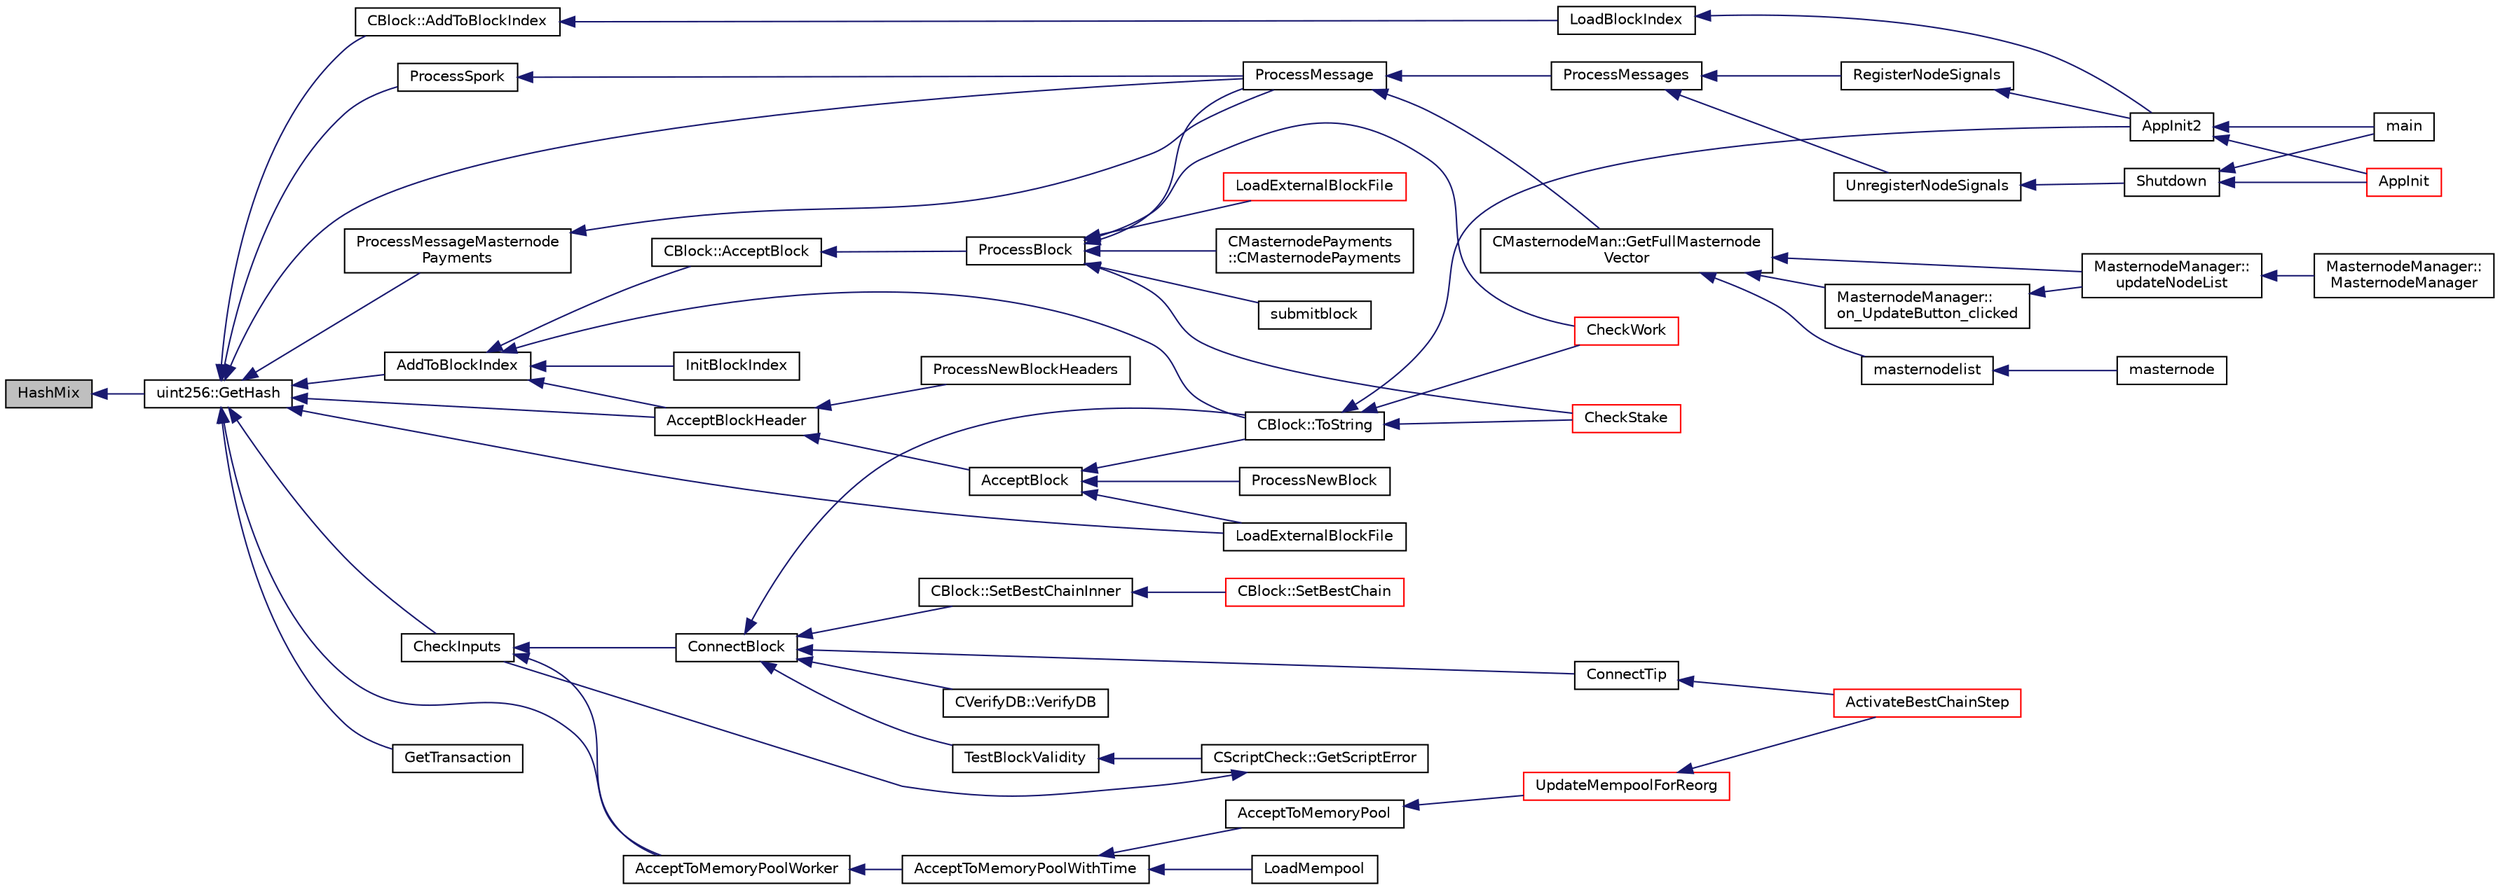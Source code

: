 digraph "HashMix"
{
  edge [fontname="Helvetica",fontsize="10",labelfontname="Helvetica",labelfontsize="10"];
  node [fontname="Helvetica",fontsize="10",shape=record];
  rankdir="LR";
  Node62 [label="HashMix",height=0.2,width=0.4,color="black", fillcolor="grey75", style="filled", fontcolor="black"];
  Node62 -> Node63 [dir="back",color="midnightblue",fontsize="10",style="solid",fontname="Helvetica"];
  Node63 [label="uint256::GetHash",height=0.2,width=0.4,color="black", fillcolor="white", style="filled",URL="$d2/d86/classuint256.html#a6dfa79998c7cb7def7a6c7c0a6915c58"];
  Node63 -> Node64 [dir="back",color="midnightblue",fontsize="10",style="solid",fontname="Helvetica"];
  Node64 [label="CBlock::AddToBlockIndex",height=0.2,width=0.4,color="black", fillcolor="white", style="filled",URL="$d3/d51/class_c_block.html#afab527f890c5575db3b1a2b17f47bf5a"];
  Node64 -> Node65 [dir="back",color="midnightblue",fontsize="10",style="solid",fontname="Helvetica"];
  Node65 [label="LoadBlockIndex",height=0.2,width=0.4,color="black", fillcolor="white", style="filled",URL="$d4/dbf/main_8h.html#a367f303d34b8a5501ac4d77bebab578c"];
  Node65 -> Node66 [dir="back",color="midnightblue",fontsize="10",style="solid",fontname="Helvetica"];
  Node66 [label="AppInit2",height=0.2,width=0.4,color="black", fillcolor="white", style="filled",URL="$d8/dc0/init_8h.html#a1a4c1bfbf6ba1db77e988b89b9cadfd3",tooltip="Initialize ion. "];
  Node66 -> Node67 [dir="back",color="midnightblue",fontsize="10",style="solid",fontname="Helvetica"];
  Node67 [label="AppInit",height=0.2,width=0.4,color="red", fillcolor="white", style="filled",URL="$d4/d35/iond_8cpp.html#ac59316b767e6984e1285f0531275286b"];
  Node66 -> Node69 [dir="back",color="midnightblue",fontsize="10",style="solid",fontname="Helvetica"];
  Node69 [label="main",height=0.2,width=0.4,color="black", fillcolor="white", style="filled",URL="$d5/d2d/ion_8cpp.html#a0ddf1224851353fc92bfbff6f499fa97"];
  Node63 -> Node70 [dir="back",color="midnightblue",fontsize="10",style="solid",fontname="Helvetica"];
  Node70 [label="ProcessMessage",height=0.2,width=0.4,color="black", fillcolor="white", style="filled",URL="$df/d0a/main_8cpp.html#a8ba92b1a4bce3c835e887a9073d17d8e"];
  Node70 -> Node71 [dir="back",color="midnightblue",fontsize="10",style="solid",fontname="Helvetica"];
  Node71 [label="ProcessMessages",height=0.2,width=0.4,color="black", fillcolor="white", style="filled",URL="$d4/dbf/main_8h.html#a196f9318f02448b85b28d612698934fd"];
  Node71 -> Node72 [dir="back",color="midnightblue",fontsize="10",style="solid",fontname="Helvetica"];
  Node72 [label="RegisterNodeSignals",height=0.2,width=0.4,color="black", fillcolor="white", style="filled",URL="$d4/dbf/main_8h.html#ab02615ff65f91d69f8d786ec900baa8a",tooltip="Register with a network node to receive its signals. "];
  Node72 -> Node66 [dir="back",color="midnightblue",fontsize="10",style="solid",fontname="Helvetica"];
  Node71 -> Node73 [dir="back",color="midnightblue",fontsize="10",style="solid",fontname="Helvetica"];
  Node73 [label="UnregisterNodeSignals",height=0.2,width=0.4,color="black", fillcolor="white", style="filled",URL="$d4/dbf/main_8h.html#a3ef0cc6e9d9d6435ee2a5569244d6ebd",tooltip="Unregister a network node. "];
  Node73 -> Node74 [dir="back",color="midnightblue",fontsize="10",style="solid",fontname="Helvetica"];
  Node74 [label="Shutdown",height=0.2,width=0.4,color="black", fillcolor="white", style="filled",URL="$d8/dc0/init_8h.html#ac5f038c2b480cf9ef5e19e3eba8dbaf9"];
  Node74 -> Node67 [dir="back",color="midnightblue",fontsize="10",style="solid",fontname="Helvetica"];
  Node74 -> Node69 [dir="back",color="midnightblue",fontsize="10",style="solid",fontname="Helvetica"];
  Node70 -> Node75 [dir="back",color="midnightblue",fontsize="10",style="solid",fontname="Helvetica"];
  Node75 [label="CMasternodeMan::GetFullMasternode\lVector",height=0.2,width=0.4,color="black", fillcolor="white", style="filled",URL="$dc/d6b/class_c_masternode_man.html#ab39e213a7601e1bef2eba1d5d63206f5"];
  Node75 -> Node76 [dir="back",color="midnightblue",fontsize="10",style="solid",fontname="Helvetica"];
  Node76 [label="MasternodeManager::\lupdateNodeList",height=0.2,width=0.4,color="black", fillcolor="white", style="filled",URL="$d9/d70/class_masternode_manager.html#a5485a8bd6ccf673027165cc1207dfae9"];
  Node76 -> Node77 [dir="back",color="midnightblue",fontsize="10",style="solid",fontname="Helvetica"];
  Node77 [label="MasternodeManager::\lMasternodeManager",height=0.2,width=0.4,color="black", fillcolor="white", style="filled",URL="$d9/d70/class_masternode_manager.html#ad18cb99065e056e6b791e2356de826bf"];
  Node75 -> Node78 [dir="back",color="midnightblue",fontsize="10",style="solid",fontname="Helvetica"];
  Node78 [label="MasternodeManager::\lon_UpdateButton_clicked",height=0.2,width=0.4,color="black", fillcolor="white", style="filled",URL="$d9/d70/class_masternode_manager.html#ae8d07b4d869e3eb09fe1be445eff0430"];
  Node78 -> Node76 [dir="back",color="midnightblue",fontsize="10",style="solid",fontname="Helvetica"];
  Node75 -> Node79 [dir="back",color="midnightblue",fontsize="10",style="solid",fontname="Helvetica"];
  Node79 [label="masternodelist",height=0.2,width=0.4,color="black", fillcolor="white", style="filled",URL="$d5/d6b/rpcstashedsend_8cpp.html#a3a7ed7e37f21eb2912afc6e776f7236c"];
  Node79 -> Node80 [dir="back",color="midnightblue",fontsize="10",style="solid",fontname="Helvetica"];
  Node80 [label="masternode",height=0.2,width=0.4,color="black", fillcolor="white", style="filled",URL="$d5/d6b/rpcstashedsend_8cpp.html#a30609e443aeb47c29ed0878d16b1b5e1"];
  Node63 -> Node81 [dir="back",color="midnightblue",fontsize="10",style="solid",fontname="Helvetica"];
  Node81 [label="ProcessMessageMasternode\lPayments",height=0.2,width=0.4,color="black", fillcolor="white", style="filled",URL="$dc/d20/masternode-payments_8h.html#a8c28fb440d8031543d1de309e34c40f2"];
  Node81 -> Node70 [dir="back",color="midnightblue",fontsize="10",style="solid",fontname="Helvetica"];
  Node63 -> Node82 [dir="back",color="midnightblue",fontsize="10",style="solid",fontname="Helvetica"];
  Node82 [label="ProcessSpork",height=0.2,width=0.4,color="black", fillcolor="white", style="filled",URL="$d0/d24/spork_8h.html#a3f9c24c1f4c012152fb4422ca981610a"];
  Node82 -> Node70 [dir="back",color="midnightblue",fontsize="10",style="solid",fontname="Helvetica"];
  Node63 -> Node83 [dir="back",color="midnightblue",fontsize="10",style="solid",fontname="Helvetica"];
  Node83 [label="AcceptToMemoryPoolWorker",height=0.2,width=0.4,color="black", fillcolor="white", style="filled",URL="$dd/d7d/validation_8cpp.html#a274b0623037c72315662a07ecf760176"];
  Node83 -> Node84 [dir="back",color="midnightblue",fontsize="10",style="solid",fontname="Helvetica"];
  Node84 [label="AcceptToMemoryPoolWithTime",height=0.2,width=0.4,color="black", fillcolor="white", style="filled",URL="$dd/d7d/validation_8cpp.html#a7e5d2eb678cdda338b2dc803a2d4999f",tooltip="(try to) add transaction to memory pool with a specified acceptance time "];
  Node84 -> Node85 [dir="back",color="midnightblue",fontsize="10",style="solid",fontname="Helvetica"];
  Node85 [label="AcceptToMemoryPool",height=0.2,width=0.4,color="black", fillcolor="white", style="filled",URL="$db/d38/validation_8h.html#a25cdf856fb2107e0e96fd6bf4c0619cb",tooltip="(try to) add transaction to memory pool plTxnReplaced will be appended to with all transactions repla..."];
  Node85 -> Node86 [dir="back",color="midnightblue",fontsize="10",style="solid",fontname="Helvetica"];
  Node86 [label="UpdateMempoolForReorg",height=0.2,width=0.4,color="red", fillcolor="white", style="filled",URL="$dd/d7d/validation_8cpp.html#aaa1204b724d7b62f09ef22df4c6a592d"];
  Node86 -> Node87 [dir="back",color="midnightblue",fontsize="10",style="solid",fontname="Helvetica"];
  Node87 [label="ActivateBestChainStep",height=0.2,width=0.4,color="red", fillcolor="white", style="filled",URL="$dd/d7d/validation_8cpp.html#a4e2b817360d39dc766271f51fc146c96",tooltip="Try to make some progress towards making pindexMostWork the active block. "];
  Node84 -> Node93 [dir="back",color="midnightblue",fontsize="10",style="solid",fontname="Helvetica"];
  Node93 [label="LoadMempool",height=0.2,width=0.4,color="black", fillcolor="white", style="filled",URL="$db/d38/validation_8h.html#adea951730b49ef41e5390df5be8d3f1b",tooltip="Load the mempool from disk. "];
  Node63 -> Node94 [dir="back",color="midnightblue",fontsize="10",style="solid",fontname="Helvetica"];
  Node94 [label="GetTransaction",height=0.2,width=0.4,color="black", fillcolor="white", style="filled",URL="$db/d38/validation_8h.html#a07fae6c3df8041881d293cd91afd9c97",tooltip="Retrieve a transaction (from memory pool, or from disk, if possible) "];
  Node63 -> Node95 [dir="back",color="midnightblue",fontsize="10",style="solid",fontname="Helvetica"];
  Node95 [label="CheckInputs",height=0.2,width=0.4,color="black", fillcolor="white", style="filled",URL="$dd/d7d/validation_8cpp.html#a48897c72856156ef5606fc27fe1954f3",tooltip="Check whether all inputs of this transaction are valid (no double spends, scripts & sigs..."];
  Node95 -> Node83 [dir="back",color="midnightblue",fontsize="10",style="solid",fontname="Helvetica"];
  Node95 -> Node96 [dir="back",color="midnightblue",fontsize="10",style="solid",fontname="Helvetica"];
  Node96 [label="ConnectBlock",height=0.2,width=0.4,color="black", fillcolor="white", style="filled",URL="$dd/d7d/validation_8cpp.html#afafbb35ee38b98e832fcb8b159942055",tooltip="Apply the effects of this block (with given index) on the UTXO set represented by coins..."];
  Node96 -> Node97 [dir="back",color="midnightblue",fontsize="10",style="solid",fontname="Helvetica"];
  Node97 [label="CBlock::SetBestChainInner",height=0.2,width=0.4,color="black", fillcolor="white", style="filled",URL="$d3/d51/class_c_block.html#a82c90ccbecf89a38ff56d8429514e2c2"];
  Node97 -> Node98 [dir="back",color="midnightblue",fontsize="10",style="solid",fontname="Helvetica"];
  Node98 [label="CBlock::SetBestChain",height=0.2,width=0.4,color="red", fillcolor="white", style="filled",URL="$d3/d51/class_c_block.html#a6e308b2d75d1cfc4a75eda36feb60ca1"];
  Node96 -> Node101 [dir="back",color="midnightblue",fontsize="10",style="solid",fontname="Helvetica"];
  Node101 [label="CBlock::ToString",height=0.2,width=0.4,color="black", fillcolor="white", style="filled",URL="$d3/d51/class_c_block.html#a0e8a98f10831c00ae76b3a831c4804e5"];
  Node101 -> Node66 [dir="back",color="midnightblue",fontsize="10",style="solid",fontname="Helvetica"];
  Node101 -> Node102 [dir="back",color="midnightblue",fontsize="10",style="solid",fontname="Helvetica"];
  Node102 [label="CheckWork",height=0.2,width=0.4,color="red", fillcolor="white", style="filled",URL="$de/d13/miner_8h.html#aadd8a05aa6d8fae1c0f4daa5e971a12a",tooltip="Check mined proof-of-work block. "];
  Node101 -> Node105 [dir="back",color="midnightblue",fontsize="10",style="solid",fontname="Helvetica"];
  Node105 [label="CheckStake",height=0.2,width=0.4,color="red", fillcolor="white", style="filled",URL="$de/d13/miner_8h.html#a68be4bcfa03b86095641eac5ca996fed",tooltip="Check mined proof-of-stake block. "];
  Node96 -> Node107 [dir="back",color="midnightblue",fontsize="10",style="solid",fontname="Helvetica"];
  Node107 [label="ConnectTip",height=0.2,width=0.4,color="black", fillcolor="white", style="filled",URL="$dd/d7d/validation_8cpp.html#a6aed3630ddc1f0822daf257250d4799a",tooltip="Connect a new block to chainActive. "];
  Node107 -> Node87 [dir="back",color="midnightblue",fontsize="10",style="solid",fontname="Helvetica"];
  Node96 -> Node108 [dir="back",color="midnightblue",fontsize="10",style="solid",fontname="Helvetica"];
  Node108 [label="TestBlockValidity",height=0.2,width=0.4,color="black", fillcolor="white", style="filled",URL="$db/d38/validation_8h.html#a12c39e969c9077605ae8a91730fb78d3",tooltip="Check a block is completely valid from start to finish (only works on top of our current best block..."];
  Node108 -> Node109 [dir="back",color="midnightblue",fontsize="10",style="solid",fontname="Helvetica"];
  Node109 [label="CScriptCheck::GetScriptError",height=0.2,width=0.4,color="black", fillcolor="white", style="filled",URL="$df/d12/class_c_script_check.html#a1340496c37e521c253606b5957173afd"];
  Node109 -> Node95 [dir="back",color="midnightblue",fontsize="10",style="solid",fontname="Helvetica"];
  Node96 -> Node110 [dir="back",color="midnightblue",fontsize="10",style="solid",fontname="Helvetica"];
  Node110 [label="CVerifyDB::VerifyDB",height=0.2,width=0.4,color="black", fillcolor="white", style="filled",URL="$d7/da0/class_c_verify_d_b.html#af12e07230f20d23cf01d417d0e785c49"];
  Node63 -> Node111 [dir="back",color="midnightblue",fontsize="10",style="solid",fontname="Helvetica"];
  Node111 [label="AddToBlockIndex",height=0.2,width=0.4,color="black", fillcolor="white", style="filled",URL="$dd/d7d/validation_8cpp.html#a93b9250a4ecb51618145c73c5af3b653"];
  Node111 -> Node112 [dir="back",color="midnightblue",fontsize="10",style="solid",fontname="Helvetica"];
  Node112 [label="CBlock::AcceptBlock",height=0.2,width=0.4,color="black", fillcolor="white", style="filled",URL="$d3/d51/class_c_block.html#a3f990a713116bd15c1f221c88b012ccf"];
  Node112 -> Node113 [dir="back",color="midnightblue",fontsize="10",style="solid",fontname="Helvetica"];
  Node113 [label="ProcessBlock",height=0.2,width=0.4,color="black", fillcolor="white", style="filled",URL="$d4/dbf/main_8h.html#a7c8a7be3439bb5e1e40548a332a3cf29"];
  Node113 -> Node114 [dir="back",color="midnightblue",fontsize="10",style="solid",fontname="Helvetica"];
  Node114 [label="LoadExternalBlockFile",height=0.2,width=0.4,color="red", fillcolor="white", style="filled",URL="$df/d0a/main_8cpp.html#afbdbbb5a1b376748e5460cbcf644a9af"];
  Node113 -> Node70 [dir="back",color="midnightblue",fontsize="10",style="solid",fontname="Helvetica"];
  Node113 -> Node116 [dir="back",color="midnightblue",fontsize="10",style="solid",fontname="Helvetica"];
  Node116 [label="CMasternodePayments\l::CMasternodePayments",height=0.2,width=0.4,color="black", fillcolor="white", style="filled",URL="$dc/d9a/class_c_masternode_payments.html#a4b9454f265a927528c881716e7649973"];
  Node113 -> Node102 [dir="back",color="midnightblue",fontsize="10",style="solid",fontname="Helvetica"];
  Node113 -> Node105 [dir="back",color="midnightblue",fontsize="10",style="solid",fontname="Helvetica"];
  Node113 -> Node117 [dir="back",color="midnightblue",fontsize="10",style="solid",fontname="Helvetica"];
  Node117 [label="submitblock",height=0.2,width=0.4,color="black", fillcolor="white", style="filled",URL="$d4/ddd/rpcmining_8cpp.html#a6fc1aa077add8cb1c74207056616134d"];
  Node111 -> Node101 [dir="back",color="midnightblue",fontsize="10",style="solid",fontname="Helvetica"];
  Node111 -> Node118 [dir="back",color="midnightblue",fontsize="10",style="solid",fontname="Helvetica"];
  Node118 [label="AcceptBlockHeader",height=0.2,width=0.4,color="black", fillcolor="white", style="filled",URL="$dd/d7d/validation_8cpp.html#a44668eed86c30141dcdd2a7d04bff543"];
  Node118 -> Node119 [dir="back",color="midnightblue",fontsize="10",style="solid",fontname="Helvetica"];
  Node119 [label="ProcessNewBlockHeaders",height=0.2,width=0.4,color="black", fillcolor="white", style="filled",URL="$db/d38/validation_8h.html#a477cb57169aa4238b9b5a4bb4d9e33a9",tooltip="Process incoming block headers. "];
  Node118 -> Node120 [dir="back",color="midnightblue",fontsize="10",style="solid",fontname="Helvetica"];
  Node120 [label="AcceptBlock",height=0.2,width=0.4,color="black", fillcolor="white", style="filled",URL="$dd/d7d/validation_8cpp.html#aaa7054d6767ac72da76062adba62e296",tooltip="Store block on disk. "];
  Node120 -> Node101 [dir="back",color="midnightblue",fontsize="10",style="solid",fontname="Helvetica"];
  Node120 -> Node90 [dir="back",color="midnightblue",fontsize="10",style="solid",fontname="Helvetica"];
  Node90 [label="ProcessNewBlock",height=0.2,width=0.4,color="black", fillcolor="white", style="filled",URL="$db/d38/validation_8h.html#a290fce59049c0951b8eb73f0129bf6f0",tooltip="Process an incoming block. "];
  Node120 -> Node91 [dir="back",color="midnightblue",fontsize="10",style="solid",fontname="Helvetica"];
  Node91 [label="LoadExternalBlockFile",height=0.2,width=0.4,color="black", fillcolor="white", style="filled",URL="$db/d38/validation_8h.html#a2233339a13d09038cf2e46f4d0144be4",tooltip="Import blocks from an external file. "];
  Node111 -> Node121 [dir="back",color="midnightblue",fontsize="10",style="solid",fontname="Helvetica"];
  Node121 [label="InitBlockIndex",height=0.2,width=0.4,color="black", fillcolor="white", style="filled",URL="$db/d38/validation_8h.html#aaf2e19311fff6b9cd421a9a9d59f7ff1",tooltip="Initialize a new block tree database + block data on disk. "];
  Node63 -> Node118 [dir="back",color="midnightblue",fontsize="10",style="solid",fontname="Helvetica"];
  Node63 -> Node91 [dir="back",color="midnightblue",fontsize="10",style="solid",fontname="Helvetica"];
}
